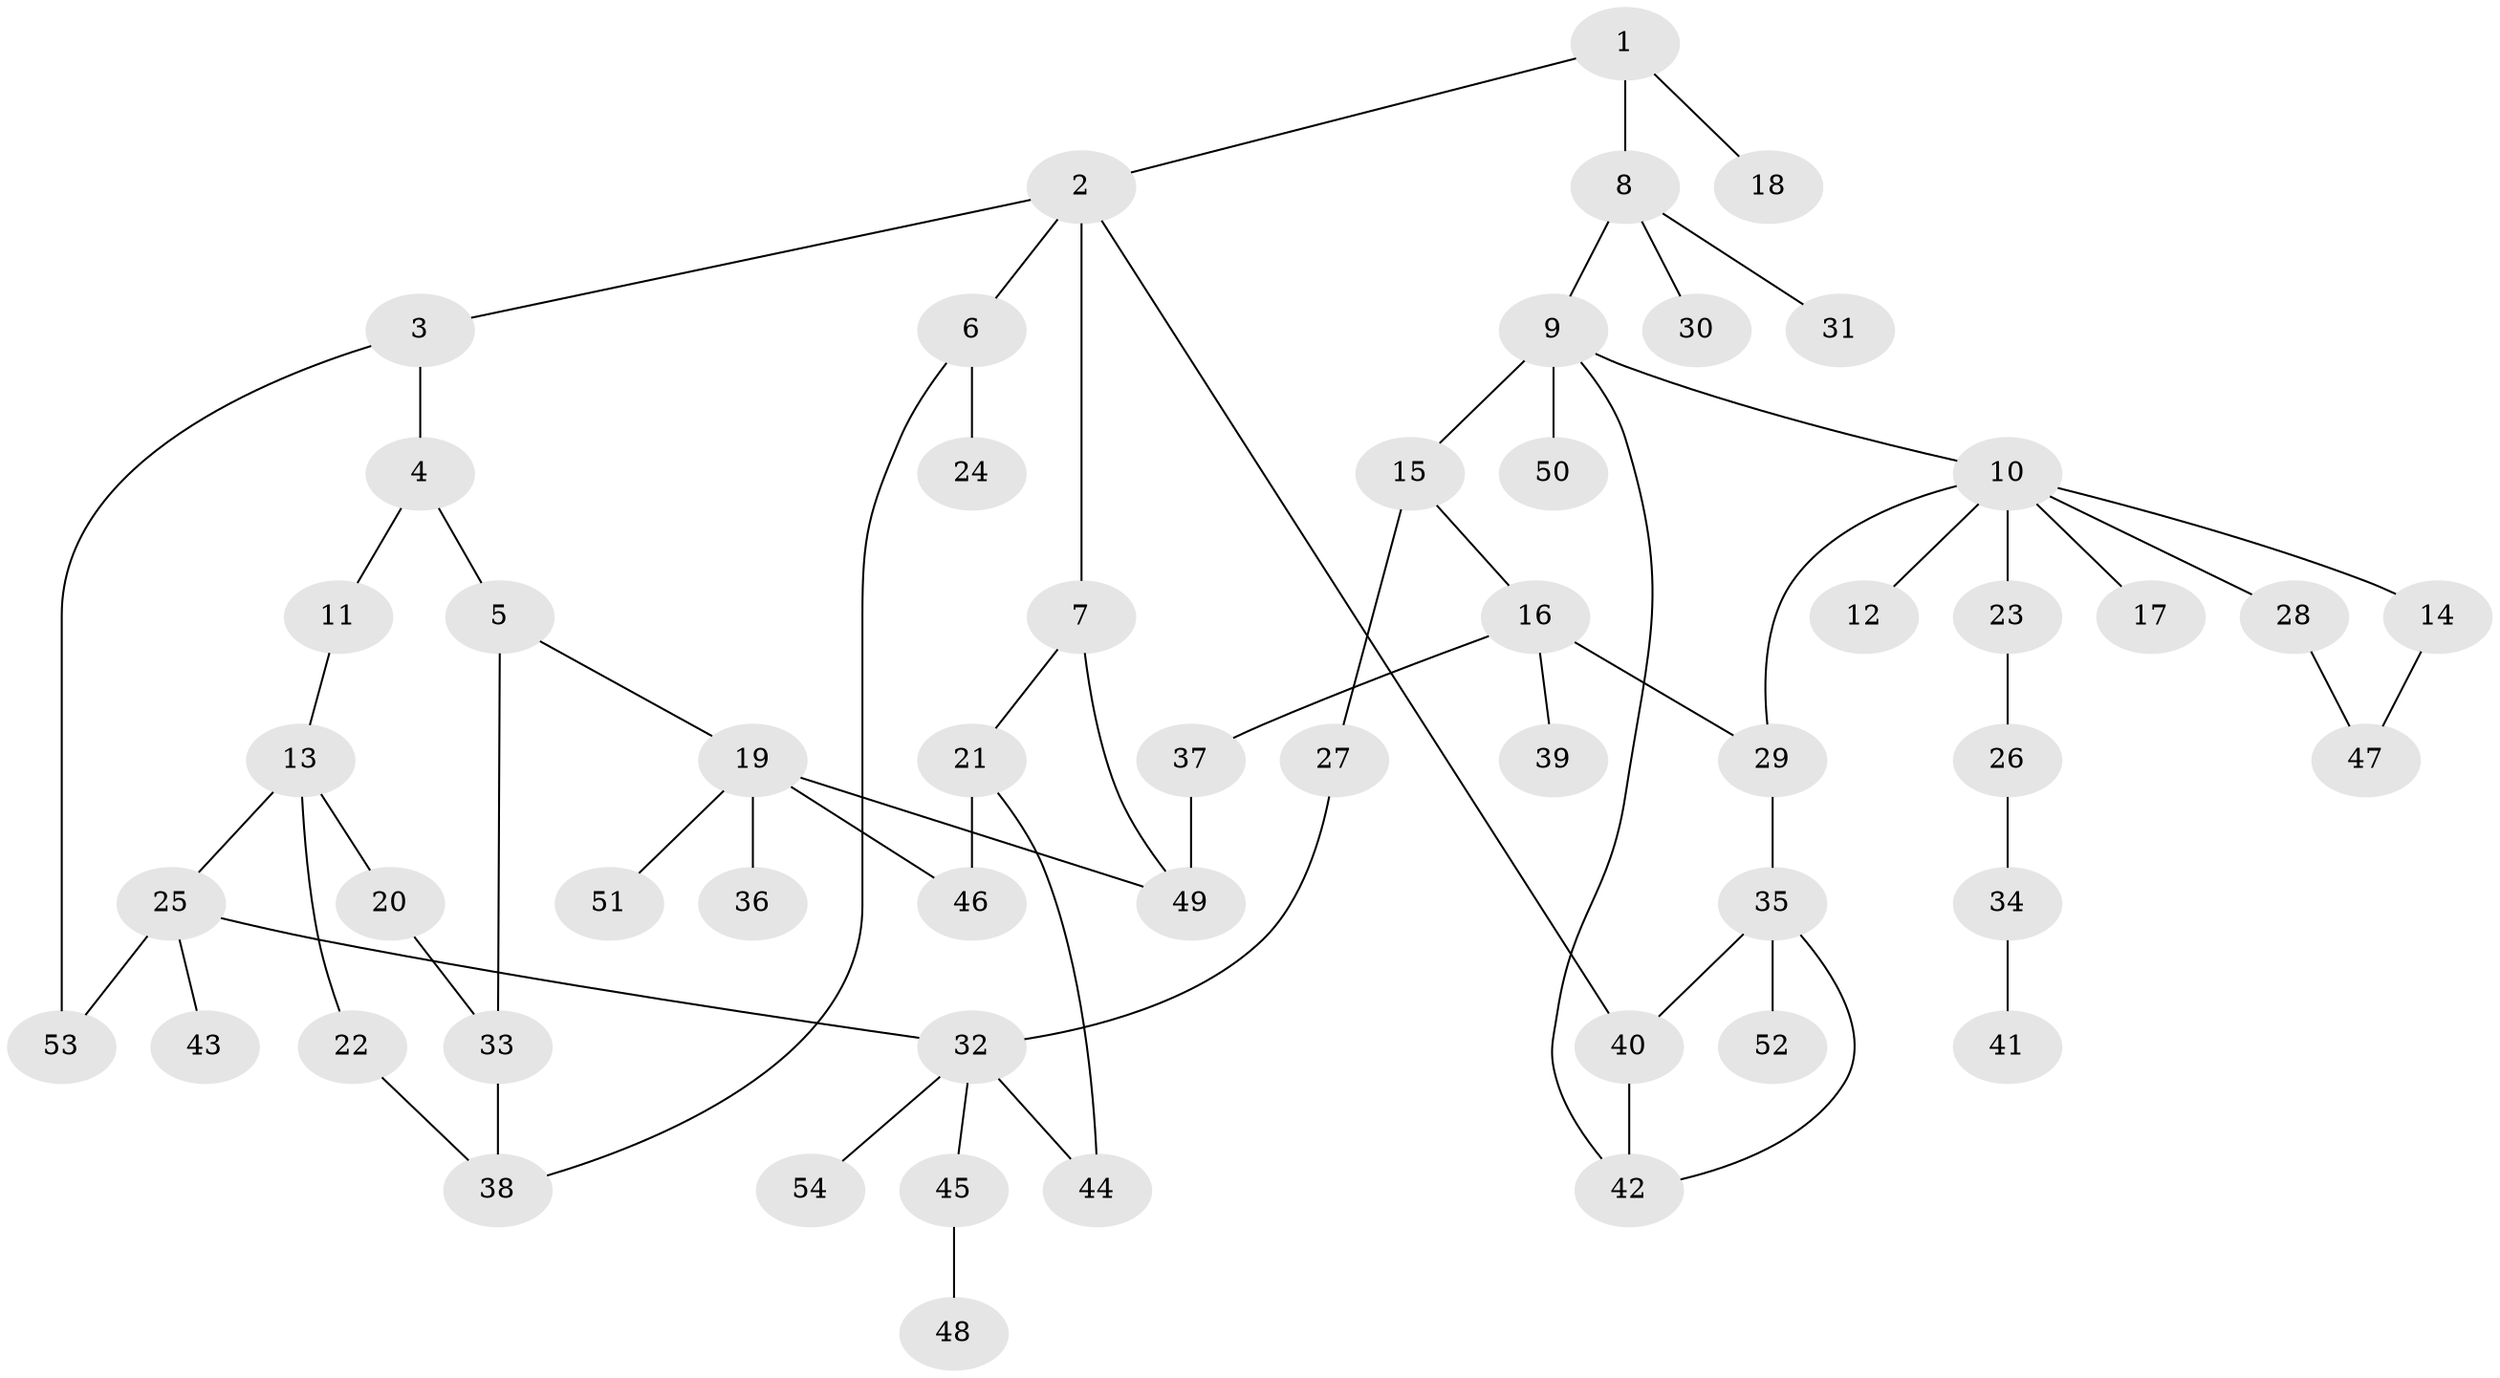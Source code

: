 // coarse degree distribution, {5: 0.05714285714285714, 6: 0.08571428571428572, 3: 0.14285714285714285, 4: 0.2, 1: 0.42857142857142855, 2: 0.08571428571428572}
// Generated by graph-tools (version 1.1) at 2025/23/03/03/25 07:23:34]
// undirected, 54 vertices, 67 edges
graph export_dot {
graph [start="1"]
  node [color=gray90,style=filled];
  1;
  2;
  3;
  4;
  5;
  6;
  7;
  8;
  9;
  10;
  11;
  12;
  13;
  14;
  15;
  16;
  17;
  18;
  19;
  20;
  21;
  22;
  23;
  24;
  25;
  26;
  27;
  28;
  29;
  30;
  31;
  32;
  33;
  34;
  35;
  36;
  37;
  38;
  39;
  40;
  41;
  42;
  43;
  44;
  45;
  46;
  47;
  48;
  49;
  50;
  51;
  52;
  53;
  54;
  1 -- 2;
  1 -- 8;
  1 -- 18;
  2 -- 3;
  2 -- 6;
  2 -- 7;
  2 -- 40;
  3 -- 4;
  3 -- 53;
  4 -- 5;
  4 -- 11;
  5 -- 19;
  5 -- 33;
  6 -- 24;
  6 -- 38;
  7 -- 21;
  7 -- 49;
  8 -- 9;
  8 -- 30;
  8 -- 31;
  9 -- 10;
  9 -- 15;
  9 -- 50;
  9 -- 42;
  10 -- 12;
  10 -- 14;
  10 -- 17;
  10 -- 23;
  10 -- 28;
  10 -- 29;
  11 -- 13;
  13 -- 20;
  13 -- 22;
  13 -- 25;
  14 -- 47;
  15 -- 16;
  15 -- 27;
  16 -- 37;
  16 -- 39;
  16 -- 29;
  19 -- 36;
  19 -- 46;
  19 -- 51;
  19 -- 49;
  20 -- 33;
  21 -- 44;
  21 -- 46;
  22 -- 38;
  23 -- 26;
  25 -- 43;
  25 -- 53;
  25 -- 32;
  26 -- 34;
  27 -- 32;
  28 -- 47;
  29 -- 35;
  32 -- 45;
  32 -- 54;
  32 -- 44;
  33 -- 38;
  34 -- 41;
  35 -- 42;
  35 -- 52;
  35 -- 40;
  37 -- 49;
  40 -- 42;
  45 -- 48;
}

